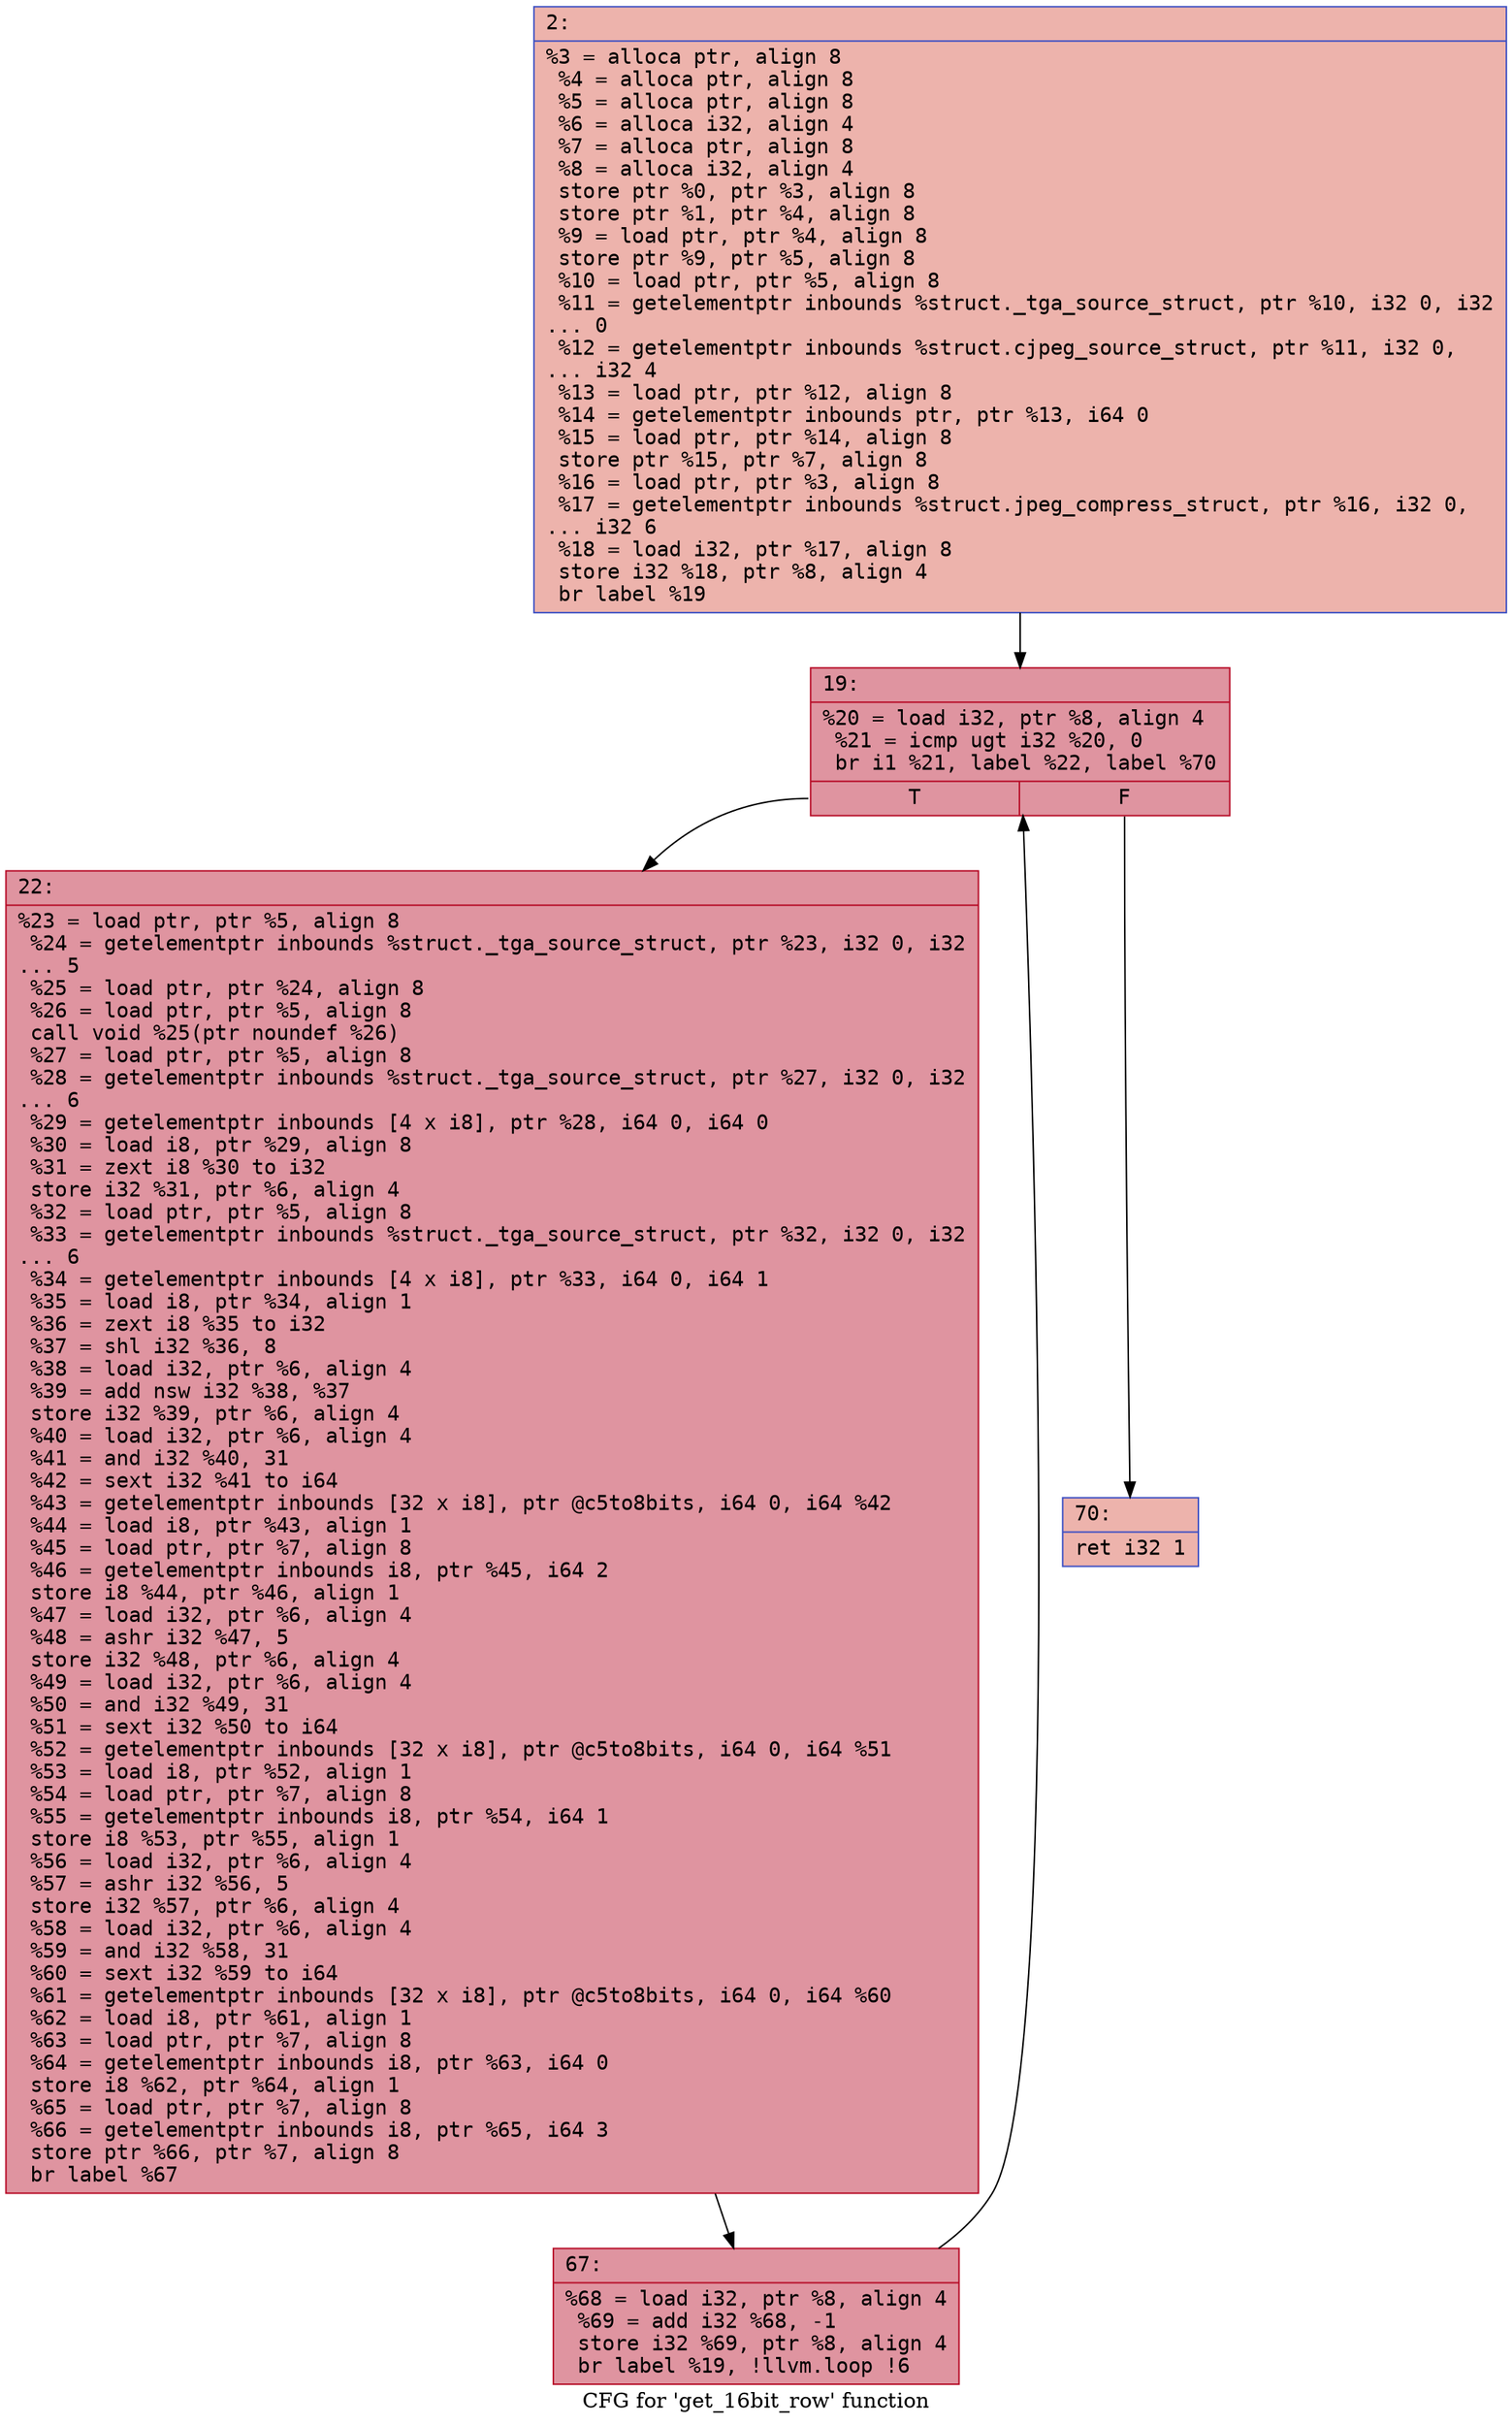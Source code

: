 digraph "CFG for 'get_16bit_row' function" {
	label="CFG for 'get_16bit_row' function";

	Node0x60000143b890 [shape=record,color="#3d50c3ff", style=filled, fillcolor="#d6524470" fontname="Courier",label="{2:\l|  %3 = alloca ptr, align 8\l  %4 = alloca ptr, align 8\l  %5 = alloca ptr, align 8\l  %6 = alloca i32, align 4\l  %7 = alloca ptr, align 8\l  %8 = alloca i32, align 4\l  store ptr %0, ptr %3, align 8\l  store ptr %1, ptr %4, align 8\l  %9 = load ptr, ptr %4, align 8\l  store ptr %9, ptr %5, align 8\l  %10 = load ptr, ptr %5, align 8\l  %11 = getelementptr inbounds %struct._tga_source_struct, ptr %10, i32 0, i32\l... 0\l  %12 = getelementptr inbounds %struct.cjpeg_source_struct, ptr %11, i32 0,\l... i32 4\l  %13 = load ptr, ptr %12, align 8\l  %14 = getelementptr inbounds ptr, ptr %13, i64 0\l  %15 = load ptr, ptr %14, align 8\l  store ptr %15, ptr %7, align 8\l  %16 = load ptr, ptr %3, align 8\l  %17 = getelementptr inbounds %struct.jpeg_compress_struct, ptr %16, i32 0,\l... i32 6\l  %18 = load i32, ptr %17, align 8\l  store i32 %18, ptr %8, align 4\l  br label %19\l}"];
	Node0x60000143b890 -> Node0x60000143b8e0[tooltip="2 -> 19\nProbability 100.00%" ];
	Node0x60000143b8e0 [shape=record,color="#b70d28ff", style=filled, fillcolor="#b70d2870" fontname="Courier",label="{19:\l|  %20 = load i32, ptr %8, align 4\l  %21 = icmp ugt i32 %20, 0\l  br i1 %21, label %22, label %70\l|{<s0>T|<s1>F}}"];
	Node0x60000143b8e0:s0 -> Node0x60000143b930[tooltip="19 -> 22\nProbability 96.88%" ];
	Node0x60000143b8e0:s1 -> Node0x60000143b9d0[tooltip="19 -> 70\nProbability 3.12%" ];
	Node0x60000143b930 [shape=record,color="#b70d28ff", style=filled, fillcolor="#b70d2870" fontname="Courier",label="{22:\l|  %23 = load ptr, ptr %5, align 8\l  %24 = getelementptr inbounds %struct._tga_source_struct, ptr %23, i32 0, i32\l... 5\l  %25 = load ptr, ptr %24, align 8\l  %26 = load ptr, ptr %5, align 8\l  call void %25(ptr noundef %26)\l  %27 = load ptr, ptr %5, align 8\l  %28 = getelementptr inbounds %struct._tga_source_struct, ptr %27, i32 0, i32\l... 6\l  %29 = getelementptr inbounds [4 x i8], ptr %28, i64 0, i64 0\l  %30 = load i8, ptr %29, align 8\l  %31 = zext i8 %30 to i32\l  store i32 %31, ptr %6, align 4\l  %32 = load ptr, ptr %5, align 8\l  %33 = getelementptr inbounds %struct._tga_source_struct, ptr %32, i32 0, i32\l... 6\l  %34 = getelementptr inbounds [4 x i8], ptr %33, i64 0, i64 1\l  %35 = load i8, ptr %34, align 1\l  %36 = zext i8 %35 to i32\l  %37 = shl i32 %36, 8\l  %38 = load i32, ptr %6, align 4\l  %39 = add nsw i32 %38, %37\l  store i32 %39, ptr %6, align 4\l  %40 = load i32, ptr %6, align 4\l  %41 = and i32 %40, 31\l  %42 = sext i32 %41 to i64\l  %43 = getelementptr inbounds [32 x i8], ptr @c5to8bits, i64 0, i64 %42\l  %44 = load i8, ptr %43, align 1\l  %45 = load ptr, ptr %7, align 8\l  %46 = getelementptr inbounds i8, ptr %45, i64 2\l  store i8 %44, ptr %46, align 1\l  %47 = load i32, ptr %6, align 4\l  %48 = ashr i32 %47, 5\l  store i32 %48, ptr %6, align 4\l  %49 = load i32, ptr %6, align 4\l  %50 = and i32 %49, 31\l  %51 = sext i32 %50 to i64\l  %52 = getelementptr inbounds [32 x i8], ptr @c5to8bits, i64 0, i64 %51\l  %53 = load i8, ptr %52, align 1\l  %54 = load ptr, ptr %7, align 8\l  %55 = getelementptr inbounds i8, ptr %54, i64 1\l  store i8 %53, ptr %55, align 1\l  %56 = load i32, ptr %6, align 4\l  %57 = ashr i32 %56, 5\l  store i32 %57, ptr %6, align 4\l  %58 = load i32, ptr %6, align 4\l  %59 = and i32 %58, 31\l  %60 = sext i32 %59 to i64\l  %61 = getelementptr inbounds [32 x i8], ptr @c5to8bits, i64 0, i64 %60\l  %62 = load i8, ptr %61, align 1\l  %63 = load ptr, ptr %7, align 8\l  %64 = getelementptr inbounds i8, ptr %63, i64 0\l  store i8 %62, ptr %64, align 1\l  %65 = load ptr, ptr %7, align 8\l  %66 = getelementptr inbounds i8, ptr %65, i64 3\l  store ptr %66, ptr %7, align 8\l  br label %67\l}"];
	Node0x60000143b930 -> Node0x60000143b980[tooltip="22 -> 67\nProbability 100.00%" ];
	Node0x60000143b980 [shape=record,color="#b70d28ff", style=filled, fillcolor="#b70d2870" fontname="Courier",label="{67:\l|  %68 = load i32, ptr %8, align 4\l  %69 = add i32 %68, -1\l  store i32 %69, ptr %8, align 4\l  br label %19, !llvm.loop !6\l}"];
	Node0x60000143b980 -> Node0x60000143b8e0[tooltip="67 -> 19\nProbability 100.00%" ];
	Node0x60000143b9d0 [shape=record,color="#3d50c3ff", style=filled, fillcolor="#d6524470" fontname="Courier",label="{70:\l|  ret i32 1\l}"];
}
